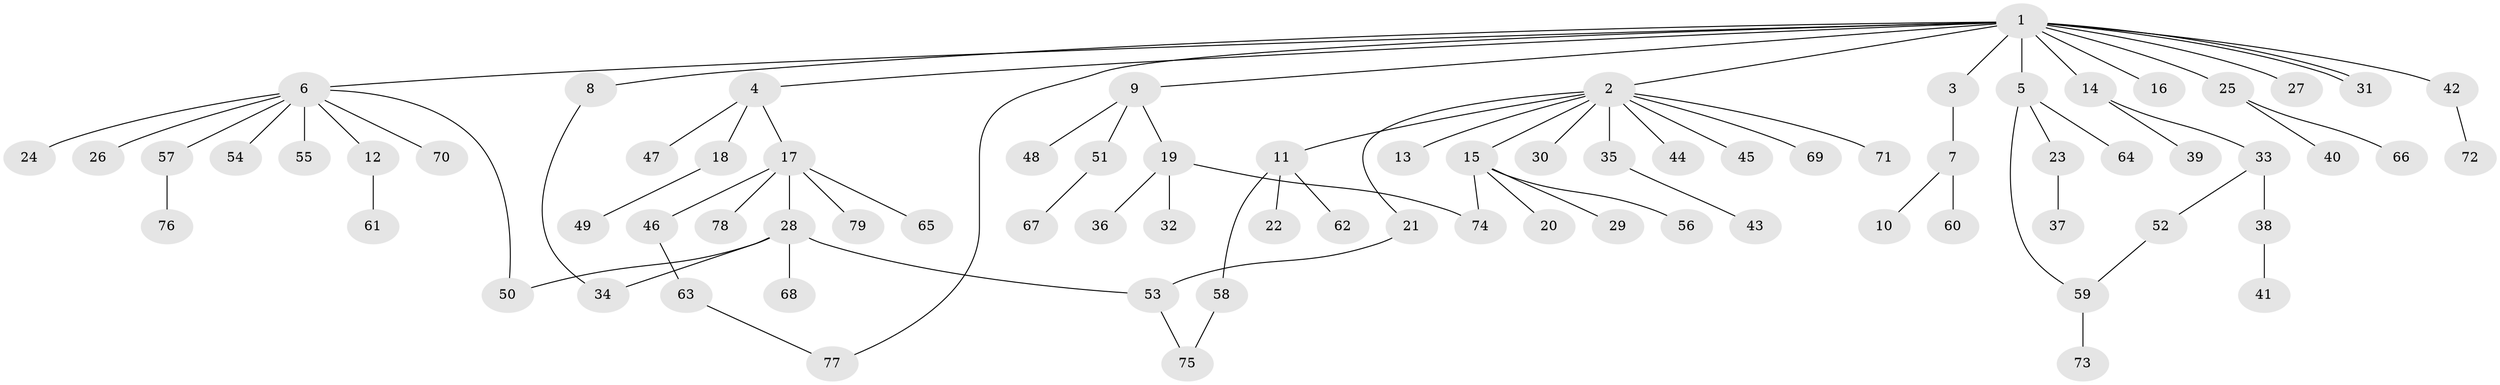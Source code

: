 // Generated by graph-tools (version 1.1) at 2025/14/03/09/25 04:14:39]
// undirected, 79 vertices, 86 edges
graph export_dot {
graph [start="1"]
  node [color=gray90,style=filled];
  1;
  2;
  3;
  4;
  5;
  6;
  7;
  8;
  9;
  10;
  11;
  12;
  13;
  14;
  15;
  16;
  17;
  18;
  19;
  20;
  21;
  22;
  23;
  24;
  25;
  26;
  27;
  28;
  29;
  30;
  31;
  32;
  33;
  34;
  35;
  36;
  37;
  38;
  39;
  40;
  41;
  42;
  43;
  44;
  45;
  46;
  47;
  48;
  49;
  50;
  51;
  52;
  53;
  54;
  55;
  56;
  57;
  58;
  59;
  60;
  61;
  62;
  63;
  64;
  65;
  66;
  67;
  68;
  69;
  70;
  71;
  72;
  73;
  74;
  75;
  76;
  77;
  78;
  79;
  1 -- 2;
  1 -- 3;
  1 -- 4;
  1 -- 5;
  1 -- 6;
  1 -- 8;
  1 -- 9;
  1 -- 14;
  1 -- 16;
  1 -- 25;
  1 -- 27;
  1 -- 31;
  1 -- 31;
  1 -- 42;
  1 -- 77;
  2 -- 11;
  2 -- 13;
  2 -- 15;
  2 -- 21;
  2 -- 30;
  2 -- 35;
  2 -- 44;
  2 -- 45;
  2 -- 69;
  2 -- 71;
  3 -- 7;
  4 -- 17;
  4 -- 18;
  4 -- 47;
  5 -- 23;
  5 -- 59;
  5 -- 64;
  6 -- 12;
  6 -- 24;
  6 -- 26;
  6 -- 50;
  6 -- 54;
  6 -- 55;
  6 -- 57;
  6 -- 70;
  7 -- 10;
  7 -- 60;
  8 -- 34;
  9 -- 19;
  9 -- 48;
  9 -- 51;
  11 -- 22;
  11 -- 58;
  11 -- 62;
  12 -- 61;
  14 -- 33;
  14 -- 39;
  15 -- 20;
  15 -- 29;
  15 -- 56;
  15 -- 74;
  17 -- 28;
  17 -- 46;
  17 -- 65;
  17 -- 78;
  17 -- 79;
  18 -- 49;
  19 -- 32;
  19 -- 36;
  19 -- 74;
  21 -- 53;
  23 -- 37;
  25 -- 40;
  25 -- 66;
  28 -- 34;
  28 -- 50;
  28 -- 53;
  28 -- 68;
  33 -- 38;
  33 -- 52;
  35 -- 43;
  38 -- 41;
  42 -- 72;
  46 -- 63;
  51 -- 67;
  52 -- 59;
  53 -- 75;
  57 -- 76;
  58 -- 75;
  59 -- 73;
  63 -- 77;
}
